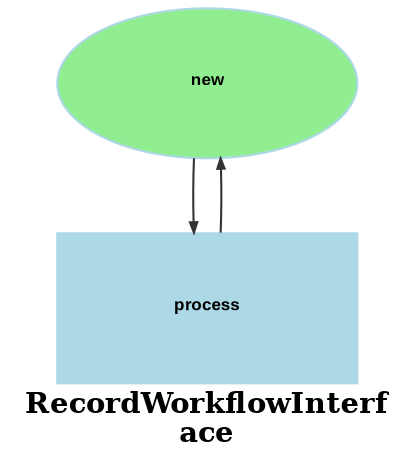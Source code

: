 digraph workflow {
  ratio="compress" rankdir="TB" label=<<B>RecordWorkflowInterf<BR/>ace</B>>
  node [fontsize="8" fontname="Arial" color="lightBlue" style="filled" fixedsize="false" width="2" height="1"];
  edge [fontsize="7" fontname="Arial" color="#333333" arrowhead="normal" arrowsize="0.5"];

  place_new [label=<<B>new</B>>, shape=oval fillcolor="lightgreen" style="filled"];
  transition_0 [label=<<B>process</B>>, shape="box" regular=""];
  place_new -> transition_0 [style="solid", comment="new"];
  transition_0 -> place_new [style="solid"];
}
